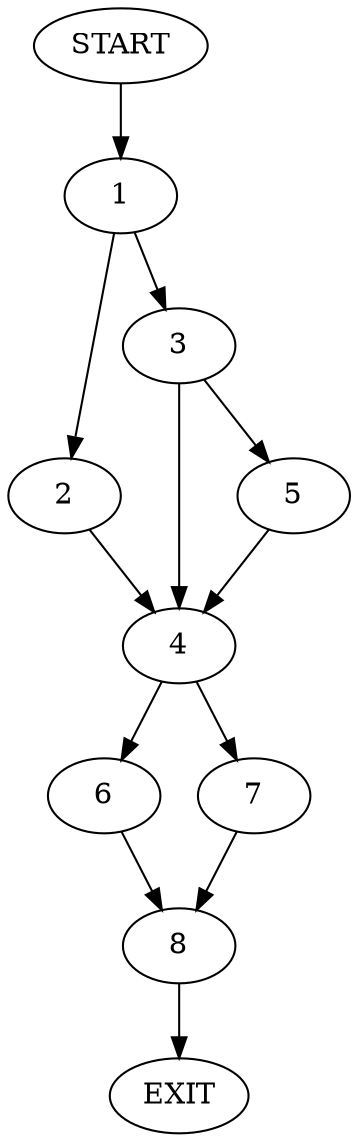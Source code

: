 digraph {
0 [label="START"]
9 [label="EXIT"]
0 -> 1
1 -> 2
1 -> 3
3 -> 4
3 -> 5
2 -> 4
4 -> 6
4 -> 7
5 -> 4
6 -> 8
7 -> 8
8 -> 9
}
